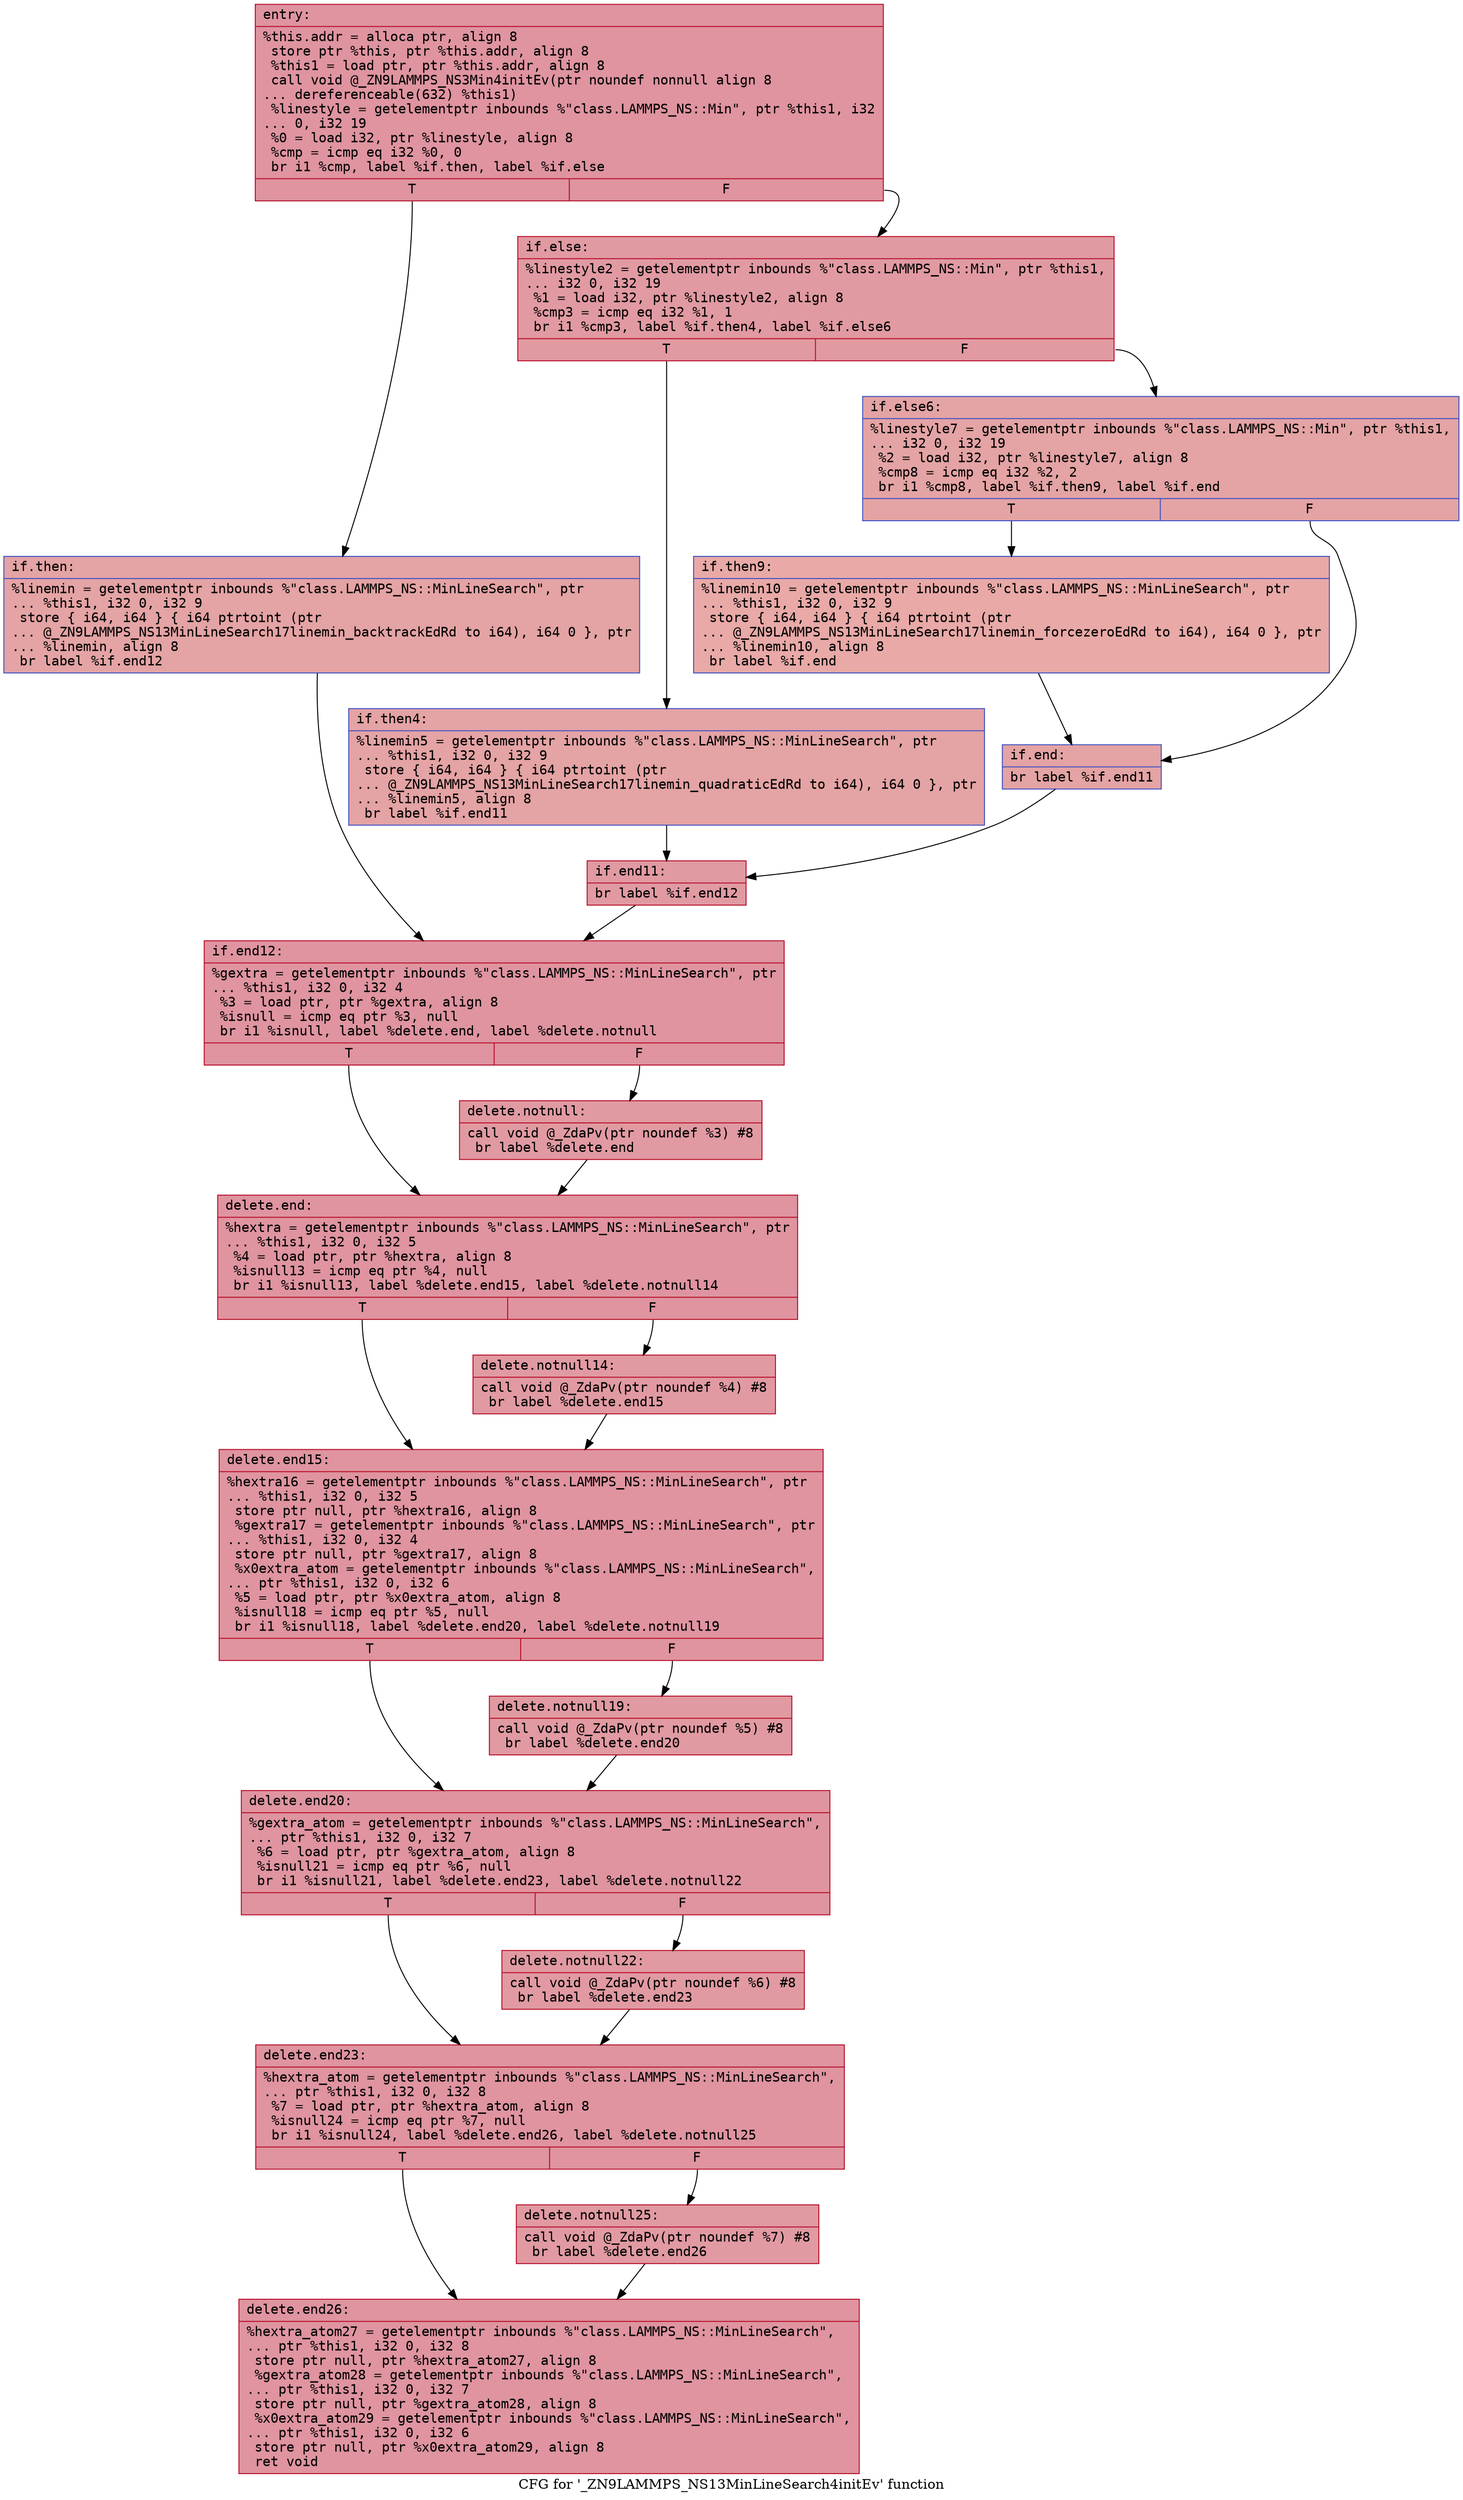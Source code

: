 digraph "CFG for '_ZN9LAMMPS_NS13MinLineSearch4initEv' function" {
	label="CFG for '_ZN9LAMMPS_NS13MinLineSearch4initEv' function";

	Node0x557fd5bbee10 [shape=record,color="#b70d28ff", style=filled, fillcolor="#b70d2870" fontname="Courier",label="{entry:\l|  %this.addr = alloca ptr, align 8\l  store ptr %this, ptr %this.addr, align 8\l  %this1 = load ptr, ptr %this.addr, align 8\l  call void @_ZN9LAMMPS_NS3Min4initEv(ptr noundef nonnull align 8\l... dereferenceable(632) %this1)\l  %linestyle = getelementptr inbounds %\"class.LAMMPS_NS::Min\", ptr %this1, i32\l... 0, i32 19\l  %0 = load i32, ptr %linestyle, align 8\l  %cmp = icmp eq i32 %0, 0\l  br i1 %cmp, label %if.then, label %if.else\l|{<s0>T|<s1>F}}"];
	Node0x557fd5bbee10:s0 -> Node0x557fd5bbf250[tooltip="entry -> if.then\nProbability 37.50%" ];
	Node0x557fd5bbee10:s1 -> Node0x557fd5bbf2c0[tooltip="entry -> if.else\nProbability 62.50%" ];
	Node0x557fd5bbf250 [shape=record,color="#3d50c3ff", style=filled, fillcolor="#c32e3170" fontname="Courier",label="{if.then:\l|  %linemin = getelementptr inbounds %\"class.LAMMPS_NS::MinLineSearch\", ptr\l... %this1, i32 0, i32 9\l  store \{ i64, i64 \} \{ i64 ptrtoint (ptr\l... @_ZN9LAMMPS_NS13MinLineSearch17linemin_backtrackEdRd to i64), i64 0 \}, ptr\l... %linemin, align 8\l  br label %if.end12\l}"];
	Node0x557fd5bbf250 -> Node0x557fd5bbf6e0[tooltip="if.then -> if.end12\nProbability 100.00%" ];
	Node0x557fd5bbf2c0 [shape=record,color="#b70d28ff", style=filled, fillcolor="#bb1b2c70" fontname="Courier",label="{if.else:\l|  %linestyle2 = getelementptr inbounds %\"class.LAMMPS_NS::Min\", ptr %this1,\l... i32 0, i32 19\l  %1 = load i32, ptr %linestyle2, align 8\l  %cmp3 = icmp eq i32 %1, 1\l  br i1 %cmp3, label %if.then4, label %if.else6\l|{<s0>T|<s1>F}}"];
	Node0x557fd5bbf2c0:s0 -> Node0x557fd5bbfa30[tooltip="if.else -> if.then4\nProbability 50.00%" ];
	Node0x557fd5bbf2c0:s1 -> Node0x557fd5bbfc50[tooltip="if.else -> if.else6\nProbability 50.00%" ];
	Node0x557fd5bbfa30 [shape=record,color="#3d50c3ff", style=filled, fillcolor="#c32e3170" fontname="Courier",label="{if.then4:\l|  %linemin5 = getelementptr inbounds %\"class.LAMMPS_NS::MinLineSearch\", ptr\l... %this1, i32 0, i32 9\l  store \{ i64, i64 \} \{ i64 ptrtoint (ptr\l... @_ZN9LAMMPS_NS13MinLineSearch17linemin_quadraticEdRd to i64), i64 0 \}, ptr\l... %linemin5, align 8\l  br label %if.end11\l}"];
	Node0x557fd5bbfa30 -> Node0x557fd5bc00f0[tooltip="if.then4 -> if.end11\nProbability 100.00%" ];
	Node0x557fd5bbfc50 [shape=record,color="#3d50c3ff", style=filled, fillcolor="#c32e3170" fontname="Courier",label="{if.else6:\l|  %linestyle7 = getelementptr inbounds %\"class.LAMMPS_NS::Min\", ptr %this1,\l... i32 0, i32 19\l  %2 = load i32, ptr %linestyle7, align 8\l  %cmp8 = icmp eq i32 %2, 2\l  br i1 %cmp8, label %if.then9, label %if.end\l|{<s0>T|<s1>F}}"];
	Node0x557fd5bbfc50:s0 -> Node0x557fd5bc0440[tooltip="if.else6 -> if.then9\nProbability 50.00%" ];
	Node0x557fd5bbfc50:s1 -> Node0x557fd5bc04c0[tooltip="if.else6 -> if.end\nProbability 50.00%" ];
	Node0x557fd5bc0440 [shape=record,color="#3d50c3ff", style=filled, fillcolor="#ca3b3770" fontname="Courier",label="{if.then9:\l|  %linemin10 = getelementptr inbounds %\"class.LAMMPS_NS::MinLineSearch\", ptr\l... %this1, i32 0, i32 9\l  store \{ i64, i64 \} \{ i64 ptrtoint (ptr\l... @_ZN9LAMMPS_NS13MinLineSearch17linemin_forcezeroEdRd to i64), i64 0 \}, ptr\l... %linemin10, align 8\l  br label %if.end\l}"];
	Node0x557fd5bc0440 -> Node0x557fd5bc04c0[tooltip="if.then9 -> if.end\nProbability 100.00%" ];
	Node0x557fd5bc04c0 [shape=record,color="#3d50c3ff", style=filled, fillcolor="#c32e3170" fontname="Courier",label="{if.end:\l|  br label %if.end11\l}"];
	Node0x557fd5bc04c0 -> Node0x557fd5bc00f0[tooltip="if.end -> if.end11\nProbability 100.00%" ];
	Node0x557fd5bc00f0 [shape=record,color="#b70d28ff", style=filled, fillcolor="#bb1b2c70" fontname="Courier",label="{if.end11:\l|  br label %if.end12\l}"];
	Node0x557fd5bc00f0 -> Node0x557fd5bbf6e0[tooltip="if.end11 -> if.end12\nProbability 100.00%" ];
	Node0x557fd5bbf6e0 [shape=record,color="#b70d28ff", style=filled, fillcolor="#b70d2870" fontname="Courier",label="{if.end12:\l|  %gextra = getelementptr inbounds %\"class.LAMMPS_NS::MinLineSearch\", ptr\l... %this1, i32 0, i32 4\l  %3 = load ptr, ptr %gextra, align 8\l  %isnull = icmp eq ptr %3, null\l  br i1 %isnull, label %delete.end, label %delete.notnull\l|{<s0>T|<s1>F}}"];
	Node0x557fd5bbf6e0:s0 -> Node0x557fd5bc0c90[tooltip="if.end12 -> delete.end\nProbability 37.50%" ];
	Node0x557fd5bbf6e0:s1 -> Node0x557fd5bc0d10[tooltip="if.end12 -> delete.notnull\nProbability 62.50%" ];
	Node0x557fd5bc0d10 [shape=record,color="#b70d28ff", style=filled, fillcolor="#bb1b2c70" fontname="Courier",label="{delete.notnull:\l|  call void @_ZdaPv(ptr noundef %3) #8\l  br label %delete.end\l}"];
	Node0x557fd5bc0d10 -> Node0x557fd5bc0c90[tooltip="delete.notnull -> delete.end\nProbability 100.00%" ];
	Node0x557fd5bc0c90 [shape=record,color="#b70d28ff", style=filled, fillcolor="#b70d2870" fontname="Courier",label="{delete.end:\l|  %hextra = getelementptr inbounds %\"class.LAMMPS_NS::MinLineSearch\", ptr\l... %this1, i32 0, i32 5\l  %4 = load ptr, ptr %hextra, align 8\l  %isnull13 = icmp eq ptr %4, null\l  br i1 %isnull13, label %delete.end15, label %delete.notnull14\l|{<s0>T|<s1>F}}"];
	Node0x557fd5bc0c90:s0 -> Node0x557fd5bc1500[tooltip="delete.end -> delete.end15\nProbability 37.50%" ];
	Node0x557fd5bc0c90:s1 -> Node0x557fd5bc15b0[tooltip="delete.end -> delete.notnull14\nProbability 62.50%" ];
	Node0x557fd5bc15b0 [shape=record,color="#b70d28ff", style=filled, fillcolor="#bb1b2c70" fontname="Courier",label="{delete.notnull14:\l|  call void @_ZdaPv(ptr noundef %4) #8\l  br label %delete.end15\l}"];
	Node0x557fd5bc15b0 -> Node0x557fd5bc1500[tooltip="delete.notnull14 -> delete.end15\nProbability 100.00%" ];
	Node0x557fd5bc1500 [shape=record,color="#b70d28ff", style=filled, fillcolor="#b70d2870" fontname="Courier",label="{delete.end15:\l|  %hextra16 = getelementptr inbounds %\"class.LAMMPS_NS::MinLineSearch\", ptr\l... %this1, i32 0, i32 5\l  store ptr null, ptr %hextra16, align 8\l  %gextra17 = getelementptr inbounds %\"class.LAMMPS_NS::MinLineSearch\", ptr\l... %this1, i32 0, i32 4\l  store ptr null, ptr %gextra17, align 8\l  %x0extra_atom = getelementptr inbounds %\"class.LAMMPS_NS::MinLineSearch\",\l... ptr %this1, i32 0, i32 6\l  %5 = load ptr, ptr %x0extra_atom, align 8\l  %isnull18 = icmp eq ptr %5, null\l  br i1 %isnull18, label %delete.end20, label %delete.notnull19\l|{<s0>T|<s1>F}}"];
	Node0x557fd5bc1500:s0 -> Node0x557fd5bc1da0[tooltip="delete.end15 -> delete.end20\nProbability 37.50%" ];
	Node0x557fd5bc1500:s1 -> Node0x557fd5bc1e50[tooltip="delete.end15 -> delete.notnull19\nProbability 62.50%" ];
	Node0x557fd5bc1e50 [shape=record,color="#b70d28ff", style=filled, fillcolor="#bb1b2c70" fontname="Courier",label="{delete.notnull19:\l|  call void @_ZdaPv(ptr noundef %5) #8\l  br label %delete.end20\l}"];
	Node0x557fd5bc1e50 -> Node0x557fd5bc1da0[tooltip="delete.notnull19 -> delete.end20\nProbability 100.00%" ];
	Node0x557fd5bc1da0 [shape=record,color="#b70d28ff", style=filled, fillcolor="#b70d2870" fontname="Courier",label="{delete.end20:\l|  %gextra_atom = getelementptr inbounds %\"class.LAMMPS_NS::MinLineSearch\",\l... ptr %this1, i32 0, i32 7\l  %6 = load ptr, ptr %gextra_atom, align 8\l  %isnull21 = icmp eq ptr %6, null\l  br i1 %isnull21, label %delete.end23, label %delete.notnull22\l|{<s0>T|<s1>F}}"];
	Node0x557fd5bc1da0:s0 -> Node0x557fd5bc2300[tooltip="delete.end20 -> delete.end23\nProbability 37.50%" ];
	Node0x557fd5bc1da0:s1 -> Node0x557fd5bc23b0[tooltip="delete.end20 -> delete.notnull22\nProbability 62.50%" ];
	Node0x557fd5bc23b0 [shape=record,color="#b70d28ff", style=filled, fillcolor="#bb1b2c70" fontname="Courier",label="{delete.notnull22:\l|  call void @_ZdaPv(ptr noundef %6) #8\l  br label %delete.end23\l}"];
	Node0x557fd5bc23b0 -> Node0x557fd5bc2300[tooltip="delete.notnull22 -> delete.end23\nProbability 100.00%" ];
	Node0x557fd5bc2300 [shape=record,color="#b70d28ff", style=filled, fillcolor="#b70d2870" fontname="Courier",label="{delete.end23:\l|  %hextra_atom = getelementptr inbounds %\"class.LAMMPS_NS::MinLineSearch\",\l... ptr %this1, i32 0, i32 8\l  %7 = load ptr, ptr %hextra_atom, align 8\l  %isnull24 = icmp eq ptr %7, null\l  br i1 %isnull24, label %delete.end26, label %delete.notnull25\l|{<s0>T|<s1>F}}"];
	Node0x557fd5bc2300:s0 -> Node0x557fd5bbd7d0[tooltip="delete.end23 -> delete.end26\nProbability 37.50%" ];
	Node0x557fd5bc2300:s1 -> Node0x557fd5bbd880[tooltip="delete.end23 -> delete.notnull25\nProbability 62.50%" ];
	Node0x557fd5bbd880 [shape=record,color="#b70d28ff", style=filled, fillcolor="#bb1b2c70" fontname="Courier",label="{delete.notnull25:\l|  call void @_ZdaPv(ptr noundef %7) #8\l  br label %delete.end26\l}"];
	Node0x557fd5bbd880 -> Node0x557fd5bbd7d0[tooltip="delete.notnull25 -> delete.end26\nProbability 100.00%" ];
	Node0x557fd5bbd7d0 [shape=record,color="#b70d28ff", style=filled, fillcolor="#b70d2870" fontname="Courier",label="{delete.end26:\l|  %hextra_atom27 = getelementptr inbounds %\"class.LAMMPS_NS::MinLineSearch\",\l... ptr %this1, i32 0, i32 8\l  store ptr null, ptr %hextra_atom27, align 8\l  %gextra_atom28 = getelementptr inbounds %\"class.LAMMPS_NS::MinLineSearch\",\l... ptr %this1, i32 0, i32 7\l  store ptr null, ptr %gextra_atom28, align 8\l  %x0extra_atom29 = getelementptr inbounds %\"class.LAMMPS_NS::MinLineSearch\",\l... ptr %this1, i32 0, i32 6\l  store ptr null, ptr %x0extra_atom29, align 8\l  ret void\l}"];
}

